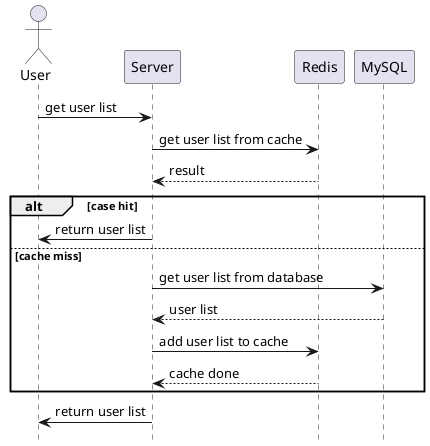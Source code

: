 @startuml viewlistusers
    hide footbox

    actor "User"

    "User" -> "Server": get user list
    "Server" -> "Redis": get user list from cache
    "Redis" --> "Server": result
    alt case hit
    "Server" -> "User": return user list
    else cache miss
    "Server" -> "MySQL": get user list from database
    "MySQL" --> "Server": user list
    "Server" -> "Redis": add user list to cache
    "Redis" --> "Server": cache done
    end
    "Server" -> "User": return user list

@enduml